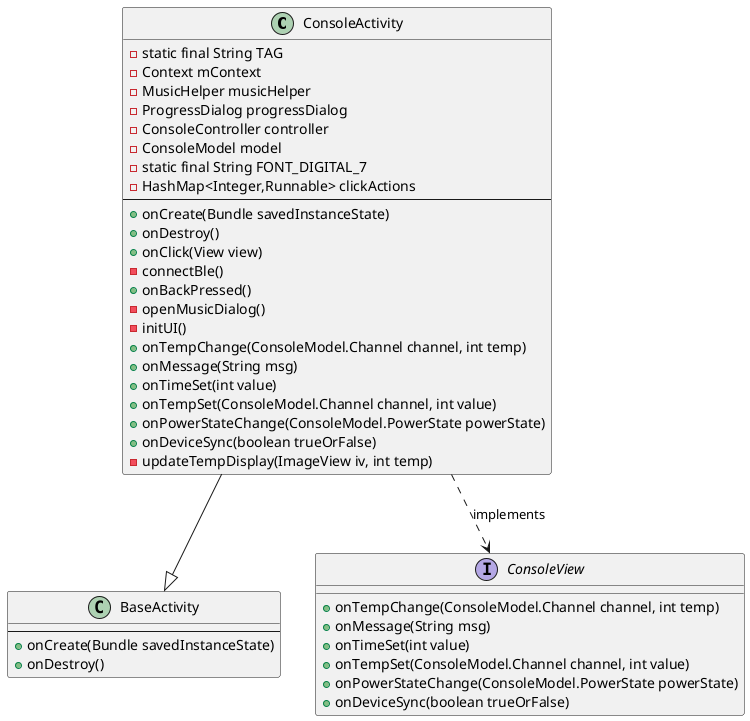 @startuml
'https://plantuml.com/class-diagram

class ConsoleActivity {
    -static final String TAG
    -Context mContext
    -MusicHelper musicHelper
    -ProgressDialog progressDialog
    -ConsoleController controller
    -ConsoleModel model
    -static final String FONT_DIGITAL_7
    -HashMap<Integer,Runnable> clickActions
    --
    +onCreate(Bundle savedInstanceState)
    +onDestroy()
    +onClick(View view)
    -connectBle()
    +onBackPressed()
    -openMusicDialog()
    -initUI()
    +onTempChange(ConsoleModel.Channel channel, int temp)
    +onMessage(String msg)
    +onTimeSet(int value)
    +onTempSet(ConsoleModel.Channel channel, int value)
    +onPowerStateChange(ConsoleModel.PowerState powerState)
    +onDeviceSync(boolean trueOrFalse)
    -updateTempDisplay(ImageView iv, int temp)
}

 class BaseActivity {
     --
     +onCreate(Bundle savedInstanceState)
     +onDestroy()
 }

interface ConsoleView {
    +onTempChange(ConsoleModel.Channel channel, int temp)
    +onMessage(String msg)
    +onTimeSet(int value)
    +onTempSet(ConsoleModel.Channel channel, int value)
    +onPowerStateChange(ConsoleModel.PowerState powerState)
    +onDeviceSync(boolean trueOrFalse)
}

ConsoleActivity --|> BaseActivity
ConsoleActivity ..> ConsoleView : implements

@enduml